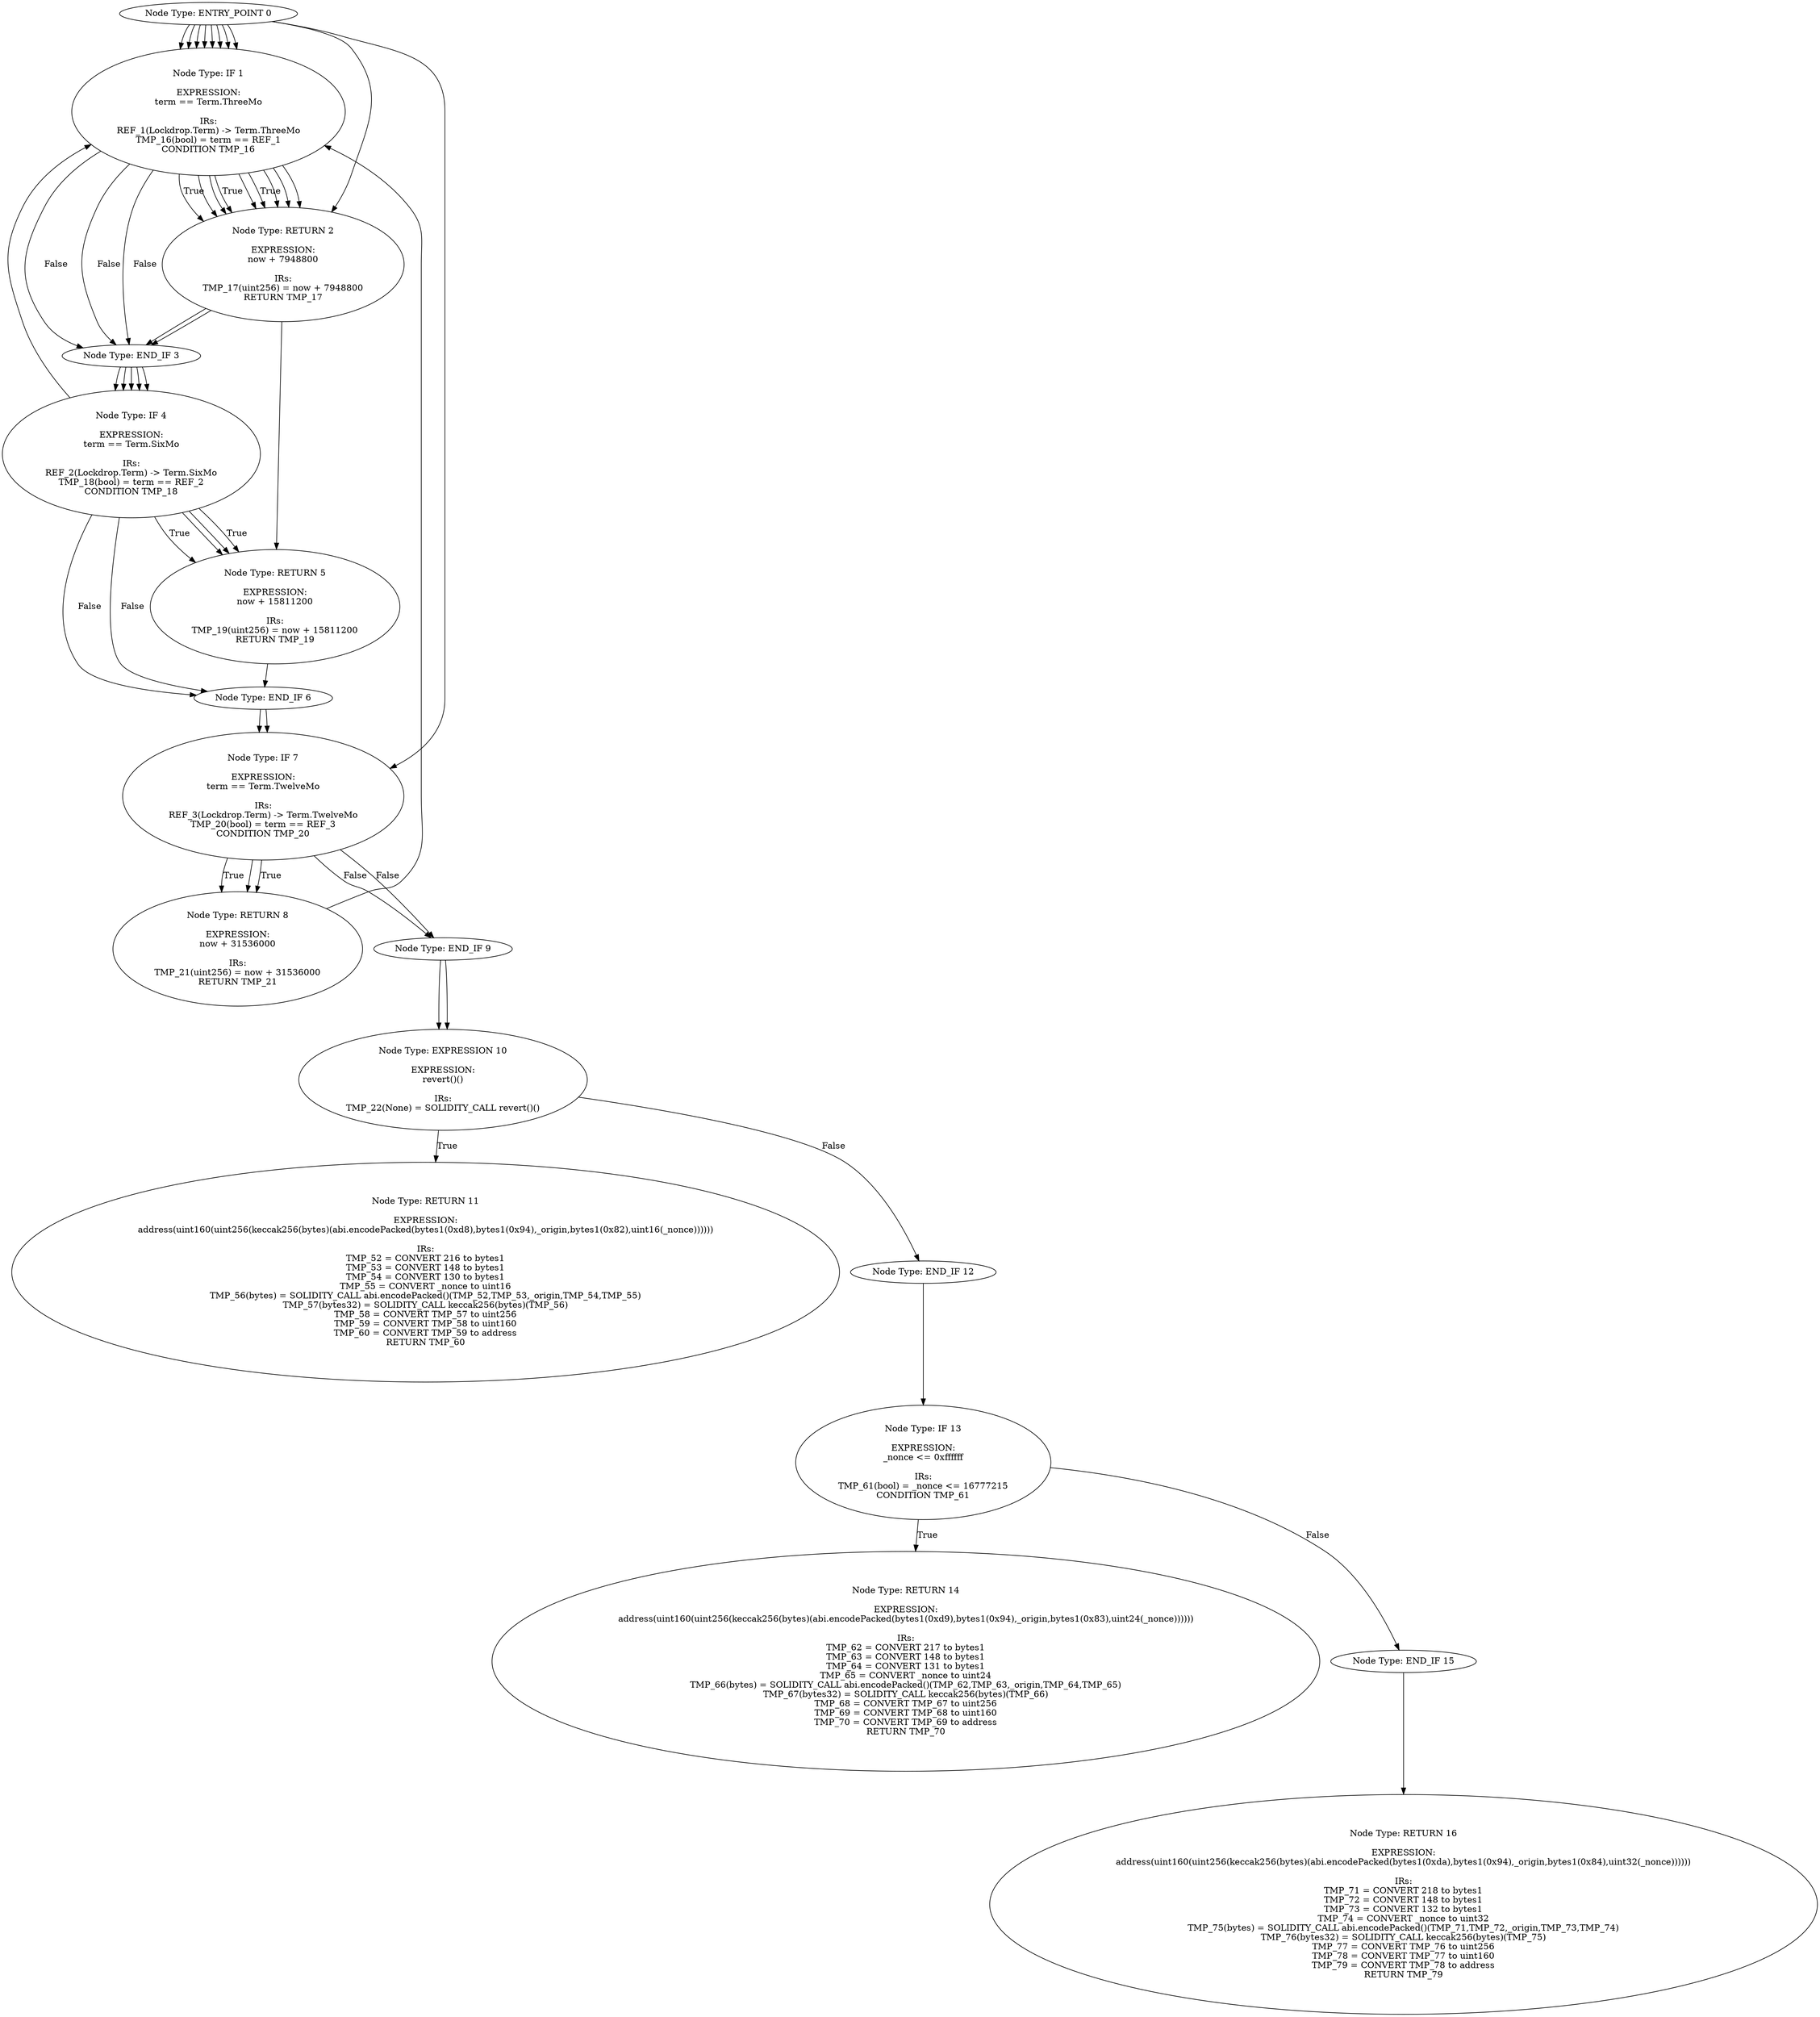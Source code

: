 digraph CFG {
0[label="Node Type: ENTRY_POINT 0
"];
0->1;
1[label="Node Type: INLINE ASM 1
"];
1->2;
2[label="Node Type: END INLINE ASM 2
"];
0[label="Node Type: ENTRY_POINT 0
"];
0->1;
1[label="Node Type: INLINE ASM 1
"];
1->2;
2[label="Node Type: END INLINE ASM 2
"];
0[label="Node Type: ENTRY_POINT 0
"];
0->1;
1[label="Node Type: IF 1

EXPRESSION:
_nonce == 0x00

IRs:
TMP_23(bool) = _nonce == 0
CONDITION TMP_23"];
1->2[label="True"];
1->3[label="False"];
2[label="Node Type: RETURN 2

EXPRESSION:
address(uint160(uint256(keccak256(bytes)(abi.encodePacked(bytes1(0xd6),bytes1(0x94),_origin,bytes1(0x80))))))

IRs:
TMP_24 = CONVERT 214 to bytes1
TMP_25 = CONVERT 148 to bytes1
TMP_26 = CONVERT 128 to bytes1
TMP_27(bytes) = SOLIDITY_CALL abi.encodePacked()(TMP_24,TMP_25,_origin,TMP_26)
TMP_28(bytes32) = SOLIDITY_CALL keccak256(bytes)(TMP_27)
TMP_29 = CONVERT TMP_28 to uint256
TMP_30 = CONVERT TMP_29 to uint160
TMP_31 = CONVERT TMP_30 to address
RETURN TMP_31"];
3[label="Node Type: END_IF 3
"];
3->4;
4[label="Node Type: IF 4

EXPRESSION:
_nonce <= 0x7f

IRs:
TMP_32(bool) = _nonce <= 127
CONDITION TMP_32"];
4->5[label="True"];
4->6[label="False"];
5[label="Node Type: RETURN 5

EXPRESSION:
address(uint160(uint256(keccak256(bytes)(abi.encodePacked(bytes1(0xd6),bytes1(0x94),_origin,uint8(_nonce))))))

IRs:
TMP_33 = CONVERT 214 to bytes1
TMP_34 = CONVERT 148 to bytes1
TMP_35 = CONVERT _nonce to uint8
TMP_36(bytes) = SOLIDITY_CALL abi.encodePacked()(TMP_33,TMP_34,_origin,TMP_35)
TMP_37(bytes32) = SOLIDITY_CALL keccak256(bytes)(TMP_36)
TMP_38 = CONVERT TMP_37 to uint256
TMP_39 = CONVERT TMP_38 to uint160
TMP_40 = CONVERT TMP_39 to address
RETURN TMP_40"];
6[label="Node Type: END_IF 6
"];
6->7;
7[label="Node Type: IF 7

EXPRESSION:
_nonce <= 0xff

IRs:
TMP_41(bool) = _nonce <= 255
CONDITION TMP_41"];
7->8[label="True"];
7->9[label="False"];
8[label="Node Type: RETURN 8

EXPRESSION:
address(uint160(uint256(keccak256(bytes)(abi.encodePacked(bytes1(0xd7),bytes1(0x94),_origin,bytes1(0x81),uint8(_nonce))))))

IRs:
TMP_42 = CONVERT 215 to bytes1
TMP_43 = CONVERT 148 to bytes1
TMP_44 = CONVERT 129 to bytes1
TMP_45 = CONVERT _nonce to uint8
TMP_46(bytes) = SOLIDITY_CALL abi.encodePacked()(TMP_42,TMP_43,_origin,TMP_44,TMP_45)
TMP_47(bytes32) = SOLIDITY_CALL keccak256(bytes)(TMP_46)
TMP_48 = CONVERT TMP_47 to uint256
TMP_49 = CONVERT TMP_48 to uint160
TMP_50 = CONVERT TMP_49 to address
RETURN TMP_50"];
9[label="Node Type: END_IF 9
"];
9->10;
10[label="Node Type: IF 10

EXPRESSION:
_nonce <= 0xffff

IRs:
TMP_51(bool) = _nonce <= 65535
CONDITION TMP_51"];
10->11[label="True"];
10->12[label="False"];
11[label="Node Type: RETURN 11

EXPRESSION:
address(uint160(uint256(keccak256(bytes)(abi.encodePacked(bytes1(0xd8),bytes1(0x94),_origin,bytes1(0x82),uint16(_nonce))))))

IRs:
TMP_52 = CONVERT 216 to bytes1
TMP_53 = CONVERT 148 to bytes1
TMP_54 = CONVERT 130 to bytes1
TMP_55 = CONVERT _nonce to uint16
TMP_56(bytes) = SOLIDITY_CALL abi.encodePacked()(TMP_52,TMP_53,_origin,TMP_54,TMP_55)
TMP_57(bytes32) = SOLIDITY_CALL keccak256(bytes)(TMP_56)
TMP_58 = CONVERT TMP_57 to uint256
TMP_59 = CONVERT TMP_58 to uint160
TMP_60 = CONVERT TMP_59 to address
RETURN TMP_60"];
12[label="Node Type: END_IF 12
"];
12->13;
13[label="Node Type: IF 13

EXPRESSION:
_nonce <= 0xffffff

IRs:
TMP_61(bool) = _nonce <= 16777215
CONDITION TMP_61"];
13->14[label="True"];
13->15[label="False"];
14[label="Node Type: RETURN 14

EXPRESSION:
address(uint160(uint256(keccak256(bytes)(abi.encodePacked(bytes1(0xd9),bytes1(0x94),_origin,bytes1(0x83),uint24(_nonce))))))

IRs:
TMP_62 = CONVERT 217 to bytes1
TMP_63 = CONVERT 148 to bytes1
TMP_64 = CONVERT 131 to bytes1
TMP_65 = CONVERT _nonce to uint24
TMP_66(bytes) = SOLIDITY_CALL abi.encodePacked()(TMP_62,TMP_63,_origin,TMP_64,TMP_65)
TMP_67(bytes32) = SOLIDITY_CALL keccak256(bytes)(TMP_66)
TMP_68 = CONVERT TMP_67 to uint256
TMP_69 = CONVERT TMP_68 to uint160
TMP_70 = CONVERT TMP_69 to address
RETURN TMP_70"];
15[label="Node Type: END_IF 15
"];
15->16;
16[label="Node Type: RETURN 16

EXPRESSION:
address(uint160(uint256(keccak256(bytes)(abi.encodePacked(bytes1(0xda),bytes1(0x94),_origin,bytes1(0x84),uint32(_nonce))))))

IRs:
TMP_71 = CONVERT 218 to bytes1
TMP_72 = CONVERT 148 to bytes1
TMP_73 = CONVERT 132 to bytes1
TMP_74 = CONVERT _nonce to uint32
TMP_75(bytes) = SOLIDITY_CALL abi.encodePacked()(TMP_71,TMP_72,_origin,TMP_73,TMP_74)
TMP_76(bytes32) = SOLIDITY_CALL keccak256(bytes)(TMP_75)
TMP_77 = CONVERT TMP_76 to uint256
TMP_78 = CONVERT TMP_77 to uint160
TMP_79 = CONVERT TMP_78 to address
RETURN TMP_79"];
0[label="Node Type: ENTRY_POINT 0
"];
0->1;
1[label="Node Type: EXPRESSION 1

EXPRESSION:
LOCK_START_TIME = startTime

IRs:
LOCK_START_TIME(uint256) := startTime(uint256)"];
1->2;
2[label="Node Type: EXPRESSION 2

EXPRESSION:
LOCK_END_TIME = startTime + LOCK_DROP_PERIOD

IRs:
TMP_0(uint256) = startTime + LOCK_DROP_PERIOD
LOCK_END_TIME(uint256) := TMP_0(uint256)"];
0[label="Node Type: ENTRY_POINT 0
"];
0->1;
1[label="Node Type: IF 1

EXPRESSION:
target == parent

IRs:
TMP_85(bool) = target == parent
CONDITION TMP_85"];
1->2[label="True"];
1->3[label="False"];
2[label="Node Type: _ 2
"];
2->5;
3[label="Node Type: EXPRESSION 3

EXPRESSION:
require(bool)(target == addressFrom(parent,nonce))

IRs:
TMP_86(address) = INTERNAL_CALL, Lockdrop.addressFrom(address,uint32)(parent,nonce)
TMP_87(bool) = target == TMP_86
TMP_88(None) = SOLIDITY_CALL require(bool)(TMP_87)"];
3->4;
4[label="Node Type: _ 4
"];
4->5;
5[label="Node Type: END_IF 5
"];
0[label="Node Type: ENTRY_POINT 0
"];
0->1;
1[label="Node Type: EXPRESSION 1

EXPRESSION:
require(bool)(now <= LOCK_END_TIME)

IRs:
TMP_83(bool) = now <= LOCK_END_TIME
TMP_84(None) = SOLIDITY_CALL require(bool)(TMP_83)"];
1->2;
2[label="Node Type: _ 2
"];
0[label="Node Type: ENTRY_POINT 0
"];
0->1;
1[label="Node Type: EXPRESSION 1

EXPRESSION:
require(bool)(now >= LOCK_START_TIME)

IRs:
TMP_81(bool) = now >= LOCK_START_TIME
TMP_82(None) = SOLIDITY_CALL require(bool)(TMP_81)"];
1->2;
2[label="Node Type: _ 2
"];
0[label="Node Type: ENTRY_POINT 0
"];
0->7;
1[label="Node Type: NEW VARIABLE 1

EXPRESSION:
eth = msg.value

IRs:
eth(uint256) := msg.value(uint256)"];
1->2;
2[label="Node Type: NEW VARIABLE 2

EXPRESSION:
owner = msg.sender

IRs:
owner(address) := msg.sender(address)"];
2->3;
3[label="Node Type: NEW VARIABLE 3

EXPRESSION:
unlockTime = unlockTimeForTerm(term)

IRs:
TMP_1(uint256) = INTERNAL_CALL, Lockdrop.unlockTimeForTerm(Lockdrop.Term)(term)
unlockTime(uint256) := TMP_1(uint256)"];
3->4;
4[label="Node Type: NEW VARIABLE 4

EXPRESSION:
lockAddr = (new Lock).value(eth)(owner,unlockTime)

IRs:
TMP_4(Lock) = new Lock(owner,unlockTime) value:eth 
lockAddr(Lock) := TMP_4(Lock)"];
4->5;
5[label="Node Type: EXPRESSION 5

EXPRESSION:
assert(bool)(address(lockAddr).balance == msg.value)

IRs:
TMP_5 = CONVERT lockAddr to address
TMP_6(uint256) = SOLIDITY_CALL balance(address)(TMP_5)
TMP_7(bool) = TMP_6 == msg.value
TMP_8(None) = SOLIDITY_CALL assert(bool)(TMP_7)"];
5->6;
6[label="Node Type: EXPRESSION 6

EXPRESSION:
Locked(owner,eth,lockAddr,term,edgewareAddr,isValidator,now)

IRs:
Emit Locked(owner,eth,lockAddr,term,edgewareAddr,isValidator,now)"];
7[label="Node Type: EXPRESSION 7

EXPRESSION:
didStart()

IRs:
MODIFIER_CALL, Lockdrop.didStart()()"];
7->8;
8[label="Node Type: EXPRESSION 8

EXPRESSION:
didNotEnd()

IRs:
MODIFIER_CALL, Lockdrop.didNotEnd()()"];
8->1;
0[label="Node Type: ENTRY_POINT 0
"];
0->2;
1[label="Node Type: EXPRESSION 1

EXPRESSION:
Signaled(contractAddr,edgewareAddr,now)

IRs:
Emit Signaled(contractAddr,edgewareAddr,now)"];
2[label="Node Type: EXPRESSION 2

EXPRESSION:
didStart()

IRs:
MODIFIER_CALL, Lockdrop.didStart()()"];
2->3;
3[label="Node Type: EXPRESSION 3

EXPRESSION:
didNotEnd()

IRs:
MODIFIER_CALL, Lockdrop.didNotEnd()()"];
3->4;
4[label="Node Type: EXPRESSION 4

EXPRESSION:
didCreate(contractAddr,msg.sender,nonce)

IRs:
MODIFIER_CALL, Lockdrop.didCreate(address,address,uint32)(contractAddr,msg.sender,nonce)"];
4->1;
0[label="Node Type: OTHER_ENTRYPOINT 0

EXPRESSION:
LOCK_DROP_PERIOD = 86400 * 92

IRs:
TMP_80(uint256) = 86400 * 92
LOCK_DROP_PERIOD(uint256) := TMP_80(uint256)"];
0[label="Node Type: ENTRY_POINT 0
"];
0->1;
1[label="Node Type: IF 1

EXPRESSION:
term == Term.ThreeMo

IRs:
REF_1(Lockdrop.Term) -> Term.ThreeMo
TMP_16(bool) = term == REF_1
CONDITION TMP_16"];
1->2[label="True"];
1->3[label="False"];
2[label="Node Type: RETURN 2

EXPRESSION:
now + 7948800

IRs:
TMP_17(uint256) = now + 7948800
RETURN TMP_17"];
3[label="Node Type: END_IF 3
"];
3->4;
4[label="Node Type: IF 4

EXPRESSION:
term == Term.SixMo

IRs:
REF_2(Lockdrop.Term) -> Term.SixMo
TMP_18(bool) = term == REF_2
CONDITION TMP_18"];
4->5[label="True"];
4->6[label="False"];
5[label="Node Type: RETURN 5

EXPRESSION:
now + 15811200

IRs:
TMP_19(uint256) = now + 15811200
RETURN TMP_19"];
6[label="Node Type: END_IF 6
"];
6->7;
7[label="Node Type: IF 7

EXPRESSION:
term == Term.TwelveMo

IRs:
REF_3(Lockdrop.Term) -> Term.TwelveMo
TMP_20(bool) = term == REF_3
CONDITION TMP_20"];
7->8[label="True"];
7->9[label="False"];
8[label="Node Type: RETURN 8

EXPRESSION:
now + 31536000

IRs:
TMP_21(uint256) = now + 31536000
RETURN TMP_21"];
9[label="Node Type: END_IF 9
"];
9->10;
10[label="Node Type: EXPRESSION 10

EXPRESSION:
revert()()

IRs:
TMP_22(None) = SOLIDITY_CALL revert()()"];
}

